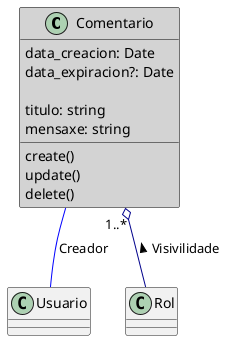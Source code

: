@startuml Comentario

!startsub PARCIAL
    class Comentario #LightGrey ##Black {
        ' Propiedades
        {field} data_creacion: Date
        {field} data_expiracion?: Date

        {field} titulo: string
        {field} mensaxe: string

        ' Métodos
        {method} create()
        {method} update()
        {method} delete()
    }

    Comentario -- Usuario #Blue : Creador
    Comentario "1..*" o-- Rol #DarkBlue : Visivilidade <
!endsub

@enduml